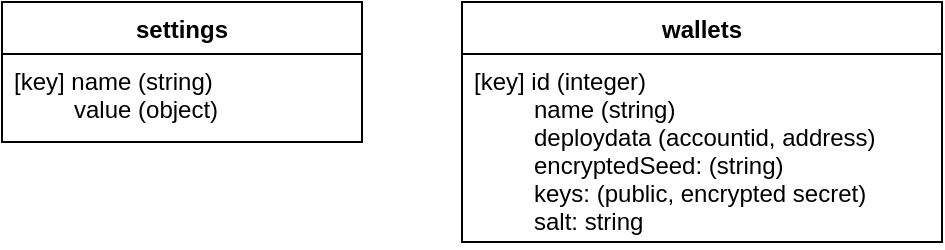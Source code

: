 <mxfile version="14.6.5" type="device"><diagram id="IWwCiWqEE46LZbbxqBxi" name="Page-1"><mxGraphModel dx="1038" dy="491" grid="1" gridSize="10" guides="1" tooltips="1" connect="1" arrows="1" fold="1" page="1" pageScale="1" pageWidth="850" pageHeight="1100" math="0" shadow="0"><root><mxCell id="0"/><mxCell id="1" parent="0"/><mxCell id="tUMAngiXciRSufssz1-d-1" value="settings" style="swimlane;fontStyle=1;align=center;verticalAlign=top;childLayout=stackLayout;horizontal=1;startSize=26;horizontalStack=0;resizeParent=1;resizeParentMax=0;resizeLast=0;collapsible=1;marginBottom=0;" vertex="1" parent="1"><mxGeometry x="40" y="80" width="180" height="70" as="geometry"/></mxCell><mxCell id="tUMAngiXciRSufssz1-d-2" value="[key] name (string)&#10;         value (object)&#10;" style="text;strokeColor=none;fillColor=none;align=left;verticalAlign=top;spacingLeft=4;spacingRight=4;overflow=hidden;rotatable=0;points=[[0,0.5],[1,0.5]];portConstraint=eastwest;" vertex="1" parent="tUMAngiXciRSufssz1-d-1"><mxGeometry y="26" width="180" height="44" as="geometry"/></mxCell><mxCell id="tUMAngiXciRSufssz1-d-5" value="wallets" style="swimlane;fontStyle=1;align=center;verticalAlign=top;childLayout=stackLayout;horizontal=1;startSize=26;horizontalStack=0;resizeParent=1;resizeParentMax=0;resizeLast=0;collapsible=1;marginBottom=0;" vertex="1" parent="1"><mxGeometry x="270" y="80" width="240" height="120" as="geometry"/></mxCell><mxCell id="tUMAngiXciRSufssz1-d-6" value="[key] id (integer)&#10;         name (string)&#10;         deploydata (accountid, address)&#10;         encryptedSeed: (string)&#10;         keys: (public, encrypted secret)&#10;         salt: string" style="text;strokeColor=none;fillColor=none;align=left;verticalAlign=top;spacingLeft=4;spacingRight=4;overflow=hidden;rotatable=0;points=[[0,0.5],[1,0.5]];portConstraint=eastwest;" vertex="1" parent="tUMAngiXciRSufssz1-d-5"><mxGeometry y="26" width="240" height="94" as="geometry"/></mxCell></root></mxGraphModel></diagram></mxfile>
